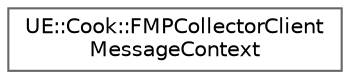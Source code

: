 digraph "Graphical Class Hierarchy"
{
 // INTERACTIVE_SVG=YES
 // LATEX_PDF_SIZE
  bgcolor="transparent";
  edge [fontname=Helvetica,fontsize=10,labelfontname=Helvetica,labelfontsize=10];
  node [fontname=Helvetica,fontsize=10,shape=box,height=0.2,width=0.4];
  rankdir="LR";
  Node0 [id="Node000000",label="UE::Cook::FMPCollectorClient\lMessageContext",height=0.2,width=0.4,color="grey40", fillcolor="white", style="filled",URL="$d9/da1/classUE_1_1Cook_1_1FMPCollectorClientMessageContext.html",tooltip=" "];
}
